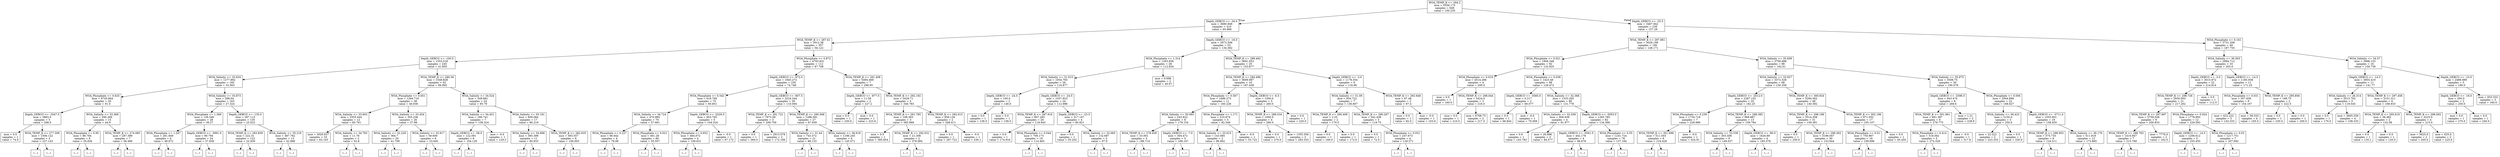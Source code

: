 digraph Tree {
node [shape=box] ;
0 [label="WOA_TEMP_K <= 294.2\nmse = 5556.175\nsamples = 649\nvalue = 100.235"] ;
1 [label="Depth_GEBCO <= -34.0\nmse = 3680.848\nsamples = 410\nvalue = 65.966"] ;
0 -> 1 [labeldistance=2.5, labelangle=45, headlabel="True"] ;
2 [label="WOA_TEMP_K <= 287.61\nmse = 3012.38\nsamples = 357\nvalue = 56.122"] ;
1 -> 2 ;
3 [label="Depth_GEBCO <= -100.5\nmse = 1553.518\nsamples = 245\nvalue = 41.855"] ;
2 -> 3 ;
4 [label="WOA_Salinity <= 33.634\nmse = 1277.892\nsamples = 183\nvalue = 33.563"] ;
3 -> 4 ;
5 [label="WOA_Phosphate <= 0.625\nmse = 6745.664\nsamples = 20\nvalue = 91.5"] ;
4 -> 5 ;
6 [label="Depth_GEBCO <= -2547.5\nmse = 3883.0\nsamples = 5\nvalue = 208.0"] ;
5 -> 6 ;
7 [label="mse = 0.0\nsamples = 1\nvalue = 74.0"] ;
6 -> 7 ;
8 [label="WOA_TEMP_K <= 277.506\nmse = 1506.122\nsamples = 4\nvalue = 227.143"] ;
6 -> 8 ;
9 [label="(...)"] ;
8 -> 9 ;
12 [label="(...)"] ;
8 -> 12 ;
13 [label="WOA_Salinity <= 33.369\nmse = 290.269\nsamples = 15\nvalue = 44.9"] ;
5 -> 13 ;
14 [label="WOA_Phosphate <= 0.95\nmse = 86.784\nsamples = 8\nvalue = 35.836"] ;
13 -> 14 ;
15 [label="(...)"] ;
14 -> 15 ;
16 [label="(...)"] ;
14 -> 16 ;
23 [label="WOA_TEMP_K <= 274.085\nmse = 287.399\nsamples = 7\nvalue = 58.496"] ;
13 -> 23 ;
24 [label="(...)"] ;
23 -> 24 ;
33 [label="(...)"] ;
23 -> 33 ;
36 [label="WOA_Salinity <= 33.873\nmse = 288.64\nsamples = 163\nvalue = 27.324"] ;
4 -> 36 ;
37 [label="WOA_Phosphate <= 1.366\nmse = 126.346\nsamples = 28\nvalue = 39.27"] ;
36 -> 37 ;
38 [label="WOA_Phosphate <= 1.247\nmse = 261.849\nsamples = 4\nvalue = 49.872"] ;
37 -> 38 ;
39 [label="(...)"] ;
38 -> 39 ;
44 [label="(...)"] ;
38 -> 44 ;
45 [label="Depth_GEBCO <= -3991.0\nmse = 90.794\nsamples = 24\nvalue = 37.838"] ;
37 -> 45 ;
46 [label="(...)"] ;
45 -> 46 ;
67 [label="(...)"] ;
45 -> 67 ;
92 [label="Depth_GEBCO <= -135.0\nmse = 287.115\nsamples = 135\nvalue = 25.022"] ;
36 -> 92 ;
93 [label="WOA_TEMP_K <= 283.839\nmse = 222.31\nsamples = 122\nvalue = 22.939"] ;
92 -> 93 ;
94 [label="(...)"] ;
93 -> 94 ;
225 [label="(...)"] ;
93 -> 225 ;
268 [label="WOA_Salinity <= 35.219\nmse = 487.762\nsamples = 13\nvalue = 42.686"] ;
92 -> 268 ;
269 [label="(...)"] ;
268 -> 269 ;
278 [label="(...)"] ;
268 -> 278 ;
289 [label="WOA_TEMP_K <= 280.56\nmse = 1548.828\nsamples = 62\nvalue = 66.992"] ;
3 -> 289 ;
290 [label="WOA_Phosphate <= 0.651\nmse = 1264.716\nsamples = 38\nvalue = 46.936"] ;
289 -> 290 ;
291 [label="WOA_Salinity <= 33.603\nmse = 2355.444\nsamples = 12\nvalue = 60.761"] ;
290 -> 291 ;
292 [label="mse = 3020.637\nsamples = 10\nvalue = 63.103"] ;
291 -> 292 ;
293 [label="WOA_Salinity <= 34.783\nmse = 11.76\nsamples = 2\nvalue = 52.8"] ;
291 -> 293 ;
294 [label="(...)"] ;
293 -> 294 ;
295 [label="(...)"] ;
293 -> 295 ;
296 [label="WOA_Salinity <= 33.454\nmse = 355.236\nsamples = 26\nvalue = 37.99"] ;
290 -> 296 ;
297 [label="WOA_Salinity <= 32.229\nmse = 364.7\nsamples = 20\nvalue = 41.709"] ;
296 -> 297 ;
298 [label="(...)"] ;
297 -> 298 ;
299 [label="(...)"] ;
297 -> 299 ;
308 [label="WOA_Salinity <= 33.917\nmse = 59.609\nsamples = 6\nvalue = 23.645"] ;
296 -> 308 ;
309 [label="(...)"] ;
308 -> 309 ;
314 [label="(...)"] ;
308 -> 314 ;
315 [label="WOA_Salinity <= 34.524\nmse = 549.881\nsamples = 24\nvalue = 95.79"] ;
289 -> 315 ;
316 [label="WOA_Salinity <= 34.451\nmse = 189.741\nsamples = 7\nvalue = 108.324"] ;
315 -> 316 ;
317 [label="Depth_GEBCO <= -58.0\nmse = 122.091\nsamples = 6\nvalue = 104.129"] ;
316 -> 317 ;
318 [label="(...)"] ;
317 -> 318 ;
321 [label="(...)"] ;
317 -> 321 ;
328 [label="mse = -0.0\nsamples = 1\nvalue = 129.3"] ;
316 -> 328 ;
329 [label="WOA_Salinity <= 35.191\nmse = 609.084\nsamples = 17\nvalue = 90.219"] ;
315 -> 329 ;
330 [label="WOA_Salinity <= 34.688\nmse = 385.399\nsamples = 11\nvalue = 80.933"] ;
329 -> 330 ;
331 [label="(...)"] ;
330 -> 331 ;
340 [label="(...)"] ;
330 -> 340 ;
351 [label="WOA_TEMP_K <= 282.635\nmse = 593.557\nsamples = 6\nvalue = 106.005"] ;
329 -> 351 ;
352 [label="(...)"] ;
351 -> 352 ;
353 [label="(...)"] ;
351 -> 353 ;
356 [label="WOA_Phosphate <= 0.872\nmse = 4793.831\nsamples = 112\nvalue = 87.708"] ;
2 -> 356 ;
357 [label="Depth_GEBCO <= -972.0\nmse = 1845.272\nsamples = 105\nvalue = 74.748"] ;
356 -> 357 ;
358 [label="WOA_Phosphate <= 0.542\nmse = 618.769\nsamples = 75\nvalue = 60.851"] ;
357 -> 358 ;
359 [label="WOA_Salinity <= 34.724\nmse = 470.985\nsamples = 70\nvalue = 57.661"] ;
358 -> 359 ;
360 [label="WOA_Phosphate <= 0.227\nmse = 66.642\nsamples = 4\nvalue = 78.98"] ;
359 -> 360 ;
361 [label="(...)"] ;
360 -> 361 ;
366 [label="(...)"] ;
360 -> 366 ;
367 [label="WOA_Phosphate <= 0.021\nmse = 461.28\nsamples = 66\nvalue = 55.507"] ;
359 -> 367 ;
368 [label="(...)"] ;
367 -> 368 ;
369 [label="(...)"] ;
367 -> 369 ;
482 [label="Depth_GEBCO <= -2529.5\nmse = 603.765\nsamples = 5\nvalue = 104.324"] ;
358 -> 482 ;
483 [label="WOA_Phosphate <= 0.652\nmse = 464.672\nsamples = 4\nvalue = 109.631"] ;
482 -> 483 ;
484 [label="(...)"] ;
483 -> 484 ;
487 [label="(...)"] ;
483 -> 487 ;
490 [label="mse = -0.0\nsamples = 1\nvalue = 67.172"] ;
482 -> 490 ;
491 [label="Depth_GEBCO <= -607.5\nmse = 3224.344\nsamples = 30\nvalue = 110.094"] ;
357 -> 491 ;
492 [label="WOA_TEMP_K <= 291.721\nmse = 7973.58\nsamples = 3\nvalue = 209.759"] ;
491 -> 492 ;
493 [label="mse = 0.0\nsamples = 1\nvalue = 360.0"] ;
492 -> 493 ;
494 [label="mse = 2913.078\nsamples = 2\nvalue = 172.198"] ;
492 -> 494 ;
495 [label="WOA_TEMP_K <= 290.568\nmse = 1286.091\nsamples = 27\nvalue = 97.939"] ;
491 -> 495 ;
496 [label="WOA_Salinity <= 31.44\nmse = 743.372\nsamples = 21\nvalue = 88.133"] ;
495 -> 496 ;
497 [label="(...)"] ;
496 -> 497 ;
502 [label="(...)"] ;
496 -> 502 ;
531 [label="WOA_Salinity <= 36.618\nmse = 1186.245\nsamples = 6\nvalue = 145.571"] ;
495 -> 531 ;
532 [label="(...)"] ;
531 -> 532 ;
539 [label="(...)"] ;
531 -> 539 ;
540 [label="WOA_TEMP_K <= 291.408\nmse = 5494.469\nsamples = 7\nvalue = 298.95"] ;
356 -> 540 ;
541 [label="Depth_GEBCO <= -877.0\nmse = 11.56\nsamples = 2\nvalue = 227.2"] ;
540 -> 541 ;
542 [label="mse = 0.0\nsamples = 1\nvalue = 230.6"] ;
541 -> 542 ;
543 [label="mse = 0.0\nsamples = 1\nvalue = 223.8"] ;
541 -> 543 ;
544 [label="WOA_TEMP_K <= 292.192\nmse = 3429.71\nsamples = 5\nvalue = 346.783"] ;
540 -> 544 ;
545 [label="WOA_TEMP_K <= 291.785\nmse = 108.363\nsamples = 3\nvalue = 385.969"] ;
544 -> 545 ;
546 [label="mse = 0.0\nsamples = 1\nvalue = 395.854"] ;
545 -> 546 ;
547 [label="WOA_TEMP_K <= 292.031\nmse = 21.306\nsamples = 2\nvalue = 376.084"] ;
545 -> 547 ;
548 [label="(...)"] ;
547 -> 548 ;
549 [label="(...)"] ;
547 -> 549 ;
550 [label="WOA_TEMP_K <= 292.615\nmse = 859.126\nsamples = 2\nvalue = 268.411"] ;
544 -> 550 ;
551 [label="mse = 0.0\nsamples = 1\nvalue = 297.722"] ;
550 -> 551 ;
552 [label="mse = -0.0\nsamples = 1\nvalue = 239.1"] ;
550 -> 552 ;
553 [label="Depth_GEBCO <= -16.0\nmse = 2972.506\nsamples = 53\nvalue = 134.382"] ;
1 -> 553 ;
554 [label="WOA_Phosphate <= 1.314\nmse = 1293.936\nsamples = 28\nvalue = 112.834"] ;
553 -> 554 ;
555 [label="WOA_Salinity <= 31.015\nmse = 1054.793\nsamples = 26\nvalue = 116.877"] ;
554 -> 555 ;
556 [label="Depth_GEBCO <= -24.5\nmse = 100.0\nsamples = 2\nvalue = 148.0"] ;
555 -> 556 ;
557 [label="mse = 0.0\nsamples = 1\nvalue = 138.0"] ;
556 -> 557 ;
558 [label="mse = 0.0\nsamples = 1\nvalue = 158.0"] ;
556 -> 558 ;
559 [label="Depth_GEBCO <= -24.5\nmse = 1037.923\nsamples = 24\nvalue = 112.986"] ;
555 -> 559 ;
560 [label="WOA_TEMP_K <= 287.916\nmse = 907.283\nsamples = 20\nvalue = 118.943"] ;
559 -> 560 ;
561 [label="mse = 0.0\nsamples = 1\nvalue = 174.916"] ;
560 -> 561 ;
562 [label="WOA_Phosphate <= 0.044\nmse = 709.173\nsamples = 19\nvalue = 114.465"] ;
560 -> 562 ;
563 [label="(...)"] ;
562 -> 563 ;
566 [label="(...)"] ;
562 -> 566 ;
585 [label="Depth_GEBCO <= -23.5\nmse = 517.167\nsamples = 4\nvalue = 80.821"] ;
559 -> 585 ;
586 [label="mse = 0.0\nsamples = 1\nvalue = 55.202"] ;
585 -> 586 ;
587 [label="WOA_Salinity <= 33.065\nmse = 132.687\nsamples = 3\nvalue = 97.9"] ;
585 -> 587 ;
588 [label="(...)"] ;
587 -> 588 ;
589 [label="(...)"] ;
587 -> 589 ;
592 [label="mse = 9.696\nsamples = 2\nvalue = 40.07"] ;
554 -> 592 ;
593 [label="WOA_TEMP_K <= 289.492\nmse = 3691.053\nsamples = 25\nvalue = 153.877"] ;
553 -> 593 ;
594 [label="WOA_TEMP_K <= 284.496\nmse = 3609.987\nsamples = 16\nvalue = 187.438"] ;
593 -> 594 ;
595 [label="WOA_Phosphate <= 0.567\nmse = 1686.373\nsamples = 11\nvalue = 160.228"] ;
594 -> 595 ;
596 [label="WOA_Salinity <= 30.093\nmse = 243.822\nsamples = 8\nvalue = 178.154"] ;
595 -> 596 ;
597 [label="WOA_TEMP_K <= 278.439\nmse = 33.061\nsamples = 3\nvalue = 186.714"] ;
596 -> 597 ;
598 [label="(...)"] ;
597 -> 598 ;
601 [label="(...)"] ;
597 -> 601 ;
602 [label="Depth_GEBCO <= -7.0\nmse = 304.472\nsamples = 5\nvalue = 168.167"] ;
596 -> 602 ;
603 [label="(...)"] ;
602 -> 603 ;
606 [label="(...)"] ;
602 -> 606 ;
609 [label="WOA_Phosphate <= 1.171\nmse = 510.874\nsamples = 3\nvalue = 82.549"] ;
595 -> 609 ;
610 [label="WOA_Salinity <= 33.615\nmse = 143.085\nsamples = 2\nvalue = 96.962"] ;
609 -> 610 ;
611 [label="(...)"] ;
610 -> 611 ;
612 [label="(...)"] ;
610 -> 612 ;
613 [label="mse = -0.0\nsamples = 1\nvalue = 53.722"] ;
609 -> 613 ;
614 [label="Depth_GEBCO <= -6.5\nmse = 1500.0\nsamples = 5\nvalue = 260.0"] ;
594 -> 614 ;
615 [label="WOA_TEMP_K <= 288.534\nmse = 1050.0\nsamples = 4\nvalue = 280.0"] ;
614 -> 615 ;
616 [label="mse = 0.0\nsamples = 1\nvalue = 270.0"] ;
615 -> 616 ;
617 [label="mse = 1355.556\nsamples = 3\nvalue = 283.333"] ;
615 -> 617 ;
618 [label="mse = 0.0\nsamples = 1\nvalue = 220.0"] ;
614 -> 618 ;
619 [label="Depth_GEBCO <= -3.0\nmse = 1178.354\nsamples = 9\nvalue = 116.96"] ;
593 -> 619 ;
620 [label="WOA_Salinity <= 31.09\nmse = 934.722\nsamples = 7\nvalue = 136.667"] ;
619 -> 620 ;
621 [label="WOA_TEMP_K <= 290.409\nmse = 2.25\nsamples = 2\nvalue = 170.5"] ;
620 -> 621 ;
622 [label="mse = 0.0\nsamples = 1\nvalue = 169.0"] ;
621 -> 622 ;
623 [label="mse = 0.0\nsamples = 1\nvalue = 172.0"] ;
621 -> 623 ;
624 [label="WOA_TEMP_K <= 290.267\nmse = 542.438\nsamples = 5\nvalue = 119.75"] ;
620 -> 624 ;
625 [label="mse = 0.0\nsamples = 1\nvalue = 72.0"] ;
624 -> 625 ;
626 [label="WOA_Phosphate <= 0.031\nmse = 247.673\nsamples = 4\nvalue = 126.571"] ;
624 -> 626 ;
627 [label="(...)"] ;
626 -> 627 ;
628 [label="(...)"] ;
626 -> 628 ;
633 [label="WOA_TEMP_K <= 292.648\nmse = 87.48\nsamples = 2\nvalue = 87.4"] ;
619 -> 633 ;
634 [label="mse = 0.0\nsamples = 1\nvalue = 82.0"] ;
633 -> 634 ;
635 [label="mse = -0.0\nsamples = 1\nvalue = 103.6"] ;
633 -> 635 ;
636 [label="Depth_GEBCO <= -25.5\nmse = 3467.942\nsamples = 239\nvalue = 157.29"] ;
0 -> 636 [labeldistance=2.5, labelangle=-45, headlabel="False"] ;
637 [label="WOA_TEMP_K <= 297.981\nmse = 3028.199\nsamples = 190\nvalue = 148.171"] ;
636 -> 637 ;
638 [label="WOA_Phosphate <= 0.021\nmse = 1806.348\nsamples = 92\nvalue = 132.925"] ;
637 -> 638 ;
639 [label="WOA_Phosphate <= 0.019\nmse = 4514.286\nsamples = 4\nvalue = 200.0"] ;
638 -> 639 ;
640 [label="mse = 0.0\nsamples = 1\nvalue = 160.0"] ;
639 -> 640 ;
641 [label="WOA_TEMP_K <= 296.644\nmse = 5424.0\nsamples = 3\nvalue = 216.0"] ;
639 -> 641 ;
642 [label="mse = 0.0\nsamples = 1\nvalue = 210.0"] ;
641 -> 642 ;
643 [label="mse = 6768.75\nsamples = 2\nvalue = 217.5"] ;
641 -> 643 ;
644 [label="WOA_Phosphate <= 0.039\nmse = 1423.48\nsamples = 88\nvalue = 129.472"] ;
638 -> 644 ;
645 [label="Depth_GEBCO <= -3585.0\nmse = 0.217\nsamples = 2\nvalue = 69.077"] ;
644 -> 645 ;
646 [label="mse = 0.0\nsamples = 1\nvalue = 68.844"] ;
645 -> 646 ;
647 [label="mse = -0.0\nsamples = 1\nvalue = 70.009"] ;
645 -> 647 ;
648 [label="WOA_Salinity <= 32.368\nmse = 1333.265\nsamples = 86\nvalue = 131.778"] ;
644 -> 648 ;
649 [label="WOA_Salinity <= 32.038\nmse = 406.939\nsamples = 4\nvalue = 91.977"] ;
648 -> 649 ;
650 [label="mse = 0.0\nsamples = 1\nvalue = 143.783"] ;
649 -> 650 ;
651 [label="mse = 26.896\nsamples = 3\nvalue = 84.577"] ;
649 -> 651 ;
652 [label="Depth_GEBCO <= -5053.0\nmse = 1283.785\nsamples = 82\nvalue = 134.366"] ;
648 -> 652 ;
653 [label="Depth_GEBCO <= -5561.5\nmse = 442.176\nsamples = 4\nvalue = 98.676"] ;
652 -> 653 ;
654 [label="(...)"] ;
653 -> 654 ;
657 [label="(...)"] ;
653 -> 657 ;
660 [label="WOA_Phosphate <= 0.55\nmse = 1241.724\nsamples = 78\nvalue = 137.184"] ;
652 -> 660 ;
661 [label="(...)"] ;
660 -> 661 ;
788 [label="(...)"] ;
660 -> 788 ;
789 [label="WOA_Salinity <= 35.609\nmse = 3756.688\nsamples = 98\nvalue = 162.61"] ;
637 -> 789 ;
790 [label="WOA_Salinity <= 33.927\nmse = 3372.528\nsamples = 68\nvalue = 150.358"] ;
789 -> 790 ;
791 [label="Depth_GEBCO <= -2012.0\nmse = 2287.102\nsamples = 20\nvalue = 182.25"] ;
790 -> 791 ;
792 [label="WOA_Phosphate <= 0.239\nmse = 1734.718\nsamples = 7\nvalue = 229.989"] ;
791 -> 792 ;
793 [label="WOA_TEMP_K <= 301.696\nmse = 511.503\nsamples = 6\nvalue = 216.428"] ;
792 -> 793 ;
794 [label="(...)"] ;
793 -> 794 ;
797 [label="(...)"] ;
793 -> 797 ;
804 [label="mse = -0.0\nsamples = 1\nvalue = 324.91"] ;
792 -> 804 ;
805 [label="WOA_TEMP_K <= 298.385\nmse = 969.887\nsamples = 13\nvalue = 159.784"] ;
791 -> 805 ;
806 [label="WOA_Salinity <= 33.539\nmse = 303.406\nsamples = 9\nvalue = 149.037"] ;
805 -> 806 ;
807 [label="(...)"] ;
806 -> 807 ;
812 [label="(...)"] ;
806 -> 812 ;
819 [label="Depth_GEBCO <= -90.0\nmse = 1626.89\nsamples = 4\nvalue = 185.578"] ;
805 -> 819 ;
820 [label="(...)"] ;
819 -> 820 ;
823 [label="(...)"] ;
819 -> 823 ;
824 [label="WOA_TEMP_K <= 300.924\nmse = 3294.562\nsamples = 48\nvalue = 140.392"] ;
790 -> 824 ;
825 [label="WOA_TEMP_K <= 298.186\nmse = 3514.308\nsamples = 31\nvalue = 159.391"] ;
824 -> 825 ;
826 [label="mse = 0.0\nsamples = 1\nvalue = 250.0"] ;
825 -> 826 ;
827 [label="WOA_TEMP_K <= 299.362\nmse = 3196.047\nsamples = 30\nvalue = 153.844"] ;
825 -> 827 ;
828 [label="(...)"] ;
827 -> 828 ;
849 [label="(...)"] ;
827 -> 849 ;
882 [label="WOA_TEMP_K <= 302.196\nmse = 971.052\nsamples = 17\nvalue = 105.107"] ;
824 -> 882 ;
883 [label="WOA_Phosphate <= 0.01\nmse = 750.967\nsamples = 16\nvalue = 109.696"] ;
882 -> 883 ;
884 [label="(...)"] ;
883 -> 884 ;
885 [label="(...)"] ;
883 -> 885 ;
912 [label="mse = 0.0\nsamples = 1\nvalue = 45.455"] ;
882 -> 912 ;
913 [label="WOA_Salinity <= 35.975\nmse = 3508.75\nsamples = 30\nvalue = 190.578"] ;
789 -> 913 ;
914 [label="Depth_GEBCO <= -2596.5\nmse = 943.474\nsamples = 8\nvalue = 269.6"] ;
913 -> 914 ;
915 [label="WOA_TEMP_K <= 301.961\nmse = 661.387\nsamples = 6\nvalue = 279.775"] ;
914 -> 915 ;
916 [label="WOA_Phosphate <= 0.414\nmse = 518.562\nsamples = 5\nvalue = 274.329"] ;
915 -> 916 ;
917 [label="(...)"] ;
916 -> 917 ;
918 [label="(...)"] ;
916 -> 918 ;
925 [label="mse = -0.0\nsamples = 1\nvalue = 317.9"] ;
915 -> 925 ;
926 [label="mse = 1.21\nsamples = 2\nvalue = 228.9"] ;
914 -> 926 ;
927 [label="WOA_Phosphate <= 0.056\nmse = 2004.899\nsamples = 22\nvalue = 168.627"] ;
913 -> 927 ;
928 [label="WOA_Salinity <= 36.423\nmse = 2150.0\nsamples = 3\nvalue = 250.0"] ;
927 -> 928 ;
929 [label="mse = 22.222\nsamples = 2\nvalue = 223.333"] ;
928 -> 929 ;
930 [label="mse = 0.0\nsamples = 1\nvalue = 330.0"] ;
928 -> 930 ;
931 [label="Depth_GEBCO <= -3711.0\nmse = 1055.601\nsamples = 19\nvalue = 158.455"] ;
927 -> 931 ;
932 [label="WOA_TEMP_K <= 298.955\nmse = 575.733\nsamples = 6\nvalue = 124.511"] ;
931 -> 932 ;
933 [label="(...)"] ;
932 -> 933 ;
938 [label="(...)"] ;
932 -> 938 ;
943 [label="WOA_Salinity <= 36.176\nmse = 511.919\nsamples = 13\nvalue = 173.885"] ;
931 -> 943 ;
944 [label="(...)"] ;
943 -> 944 ;
949 [label="(...)"] ;
943 -> 949 ;
958 [label="WOA_Phosphate <= 0.161\nmse = 3731.208\nsamples = 49\nvalue = 187.755"] ;
636 -> 958 ;
959 [label="WOA_Salinity <= 36.503\nmse = 2894.712\nsamples = 33\nvalue = 203.0"] ;
958 -> 959 ;
960 [label="Depth_GEBCO <= -3.0\nmse = 3015.872\nsamples = 22\nvalue = 214.814"] ;
959 -> 960 ;
961 [label="WOA_TEMP_K <= 298.726\nmse = 2830.003\nsamples = 21\nvalue = 217.262"] ;
960 -> 961 ;
962 [label="WOA_TEMP_K <= 297.997\nmse = 3759.028\nsamples = 9\nvalue = 200.833"] ;
961 -> 962 ;
963 [label="WOA_TEMP_K <= 296.783\nmse = 1410.947\nsamples = 7\nvalue = 215.769"] ;
962 -> 963 ;
964 [label="(...)"] ;
963 -> 964 ;
967 [label="(...)"] ;
963 -> 967 ;
970 [label="mse = 7776.0\nsamples = 2\nvalue = 162.0"] ;
962 -> 970 ;
971 [label="WOA_Phosphate <= 0.024\nmse = 1778.993\nsamples = 12\nvalue = 229.583"] ;
961 -> 971 ;
972 [label="Depth_GEBCO <= -14.5\nmse = 1206.612\nsamples = 5\nvalue = 255.455"] ;
971 -> 972 ;
973 [label="(...)"] ;
972 -> 973 ;
974 [label="(...)"] ;
972 -> 974 ;
975 [label="WOA_Phosphate <= 0.03\nmse = 1217.751\nsamples = 7\nvalue = 207.692"] ;
971 -> 975 ;
976 [label="(...)"] ;
975 -> 976 ;
979 [label="(...)"] ;
975 -> 979 ;
980 [label="mse = 0.0\nsamples = 1\nvalue = 112.0"] ;
960 -> 980 ;
981 [label="Depth_GEBCO <= -14.5\nmse = 1185.938\nsamples = 11\nvalue = 171.25"] ;
959 -> 981 ;
982 [label="WOA_Phosphate <= 0.031\nmse = 357.639\nsamples = 9\nvalue = 154.167"] ;
981 -> 982 ;
983 [label="mse = 422.222\nsamples = 5\nvalue = 143.333"] ;
982 -> 983 ;
984 [label="mse = 58.333\nsamples = 4\nvalue = 165.0"] ;
982 -> 984 ;
985 [label="WOA_TEMP_K <= 295.858\nmse = 168.75\nsamples = 2\nvalue = 222.5"] ;
981 -> 985 ;
986 [label="mse = 0.0\nsamples = 1\nvalue = 230.0"] ;
985 -> 986 ;
987 [label="mse = 0.0\nsamples = 1\nvalue = 200.0"] ;
985 -> 987 ;
988 [label="WOA_Salinity <= 34.57\nmse = 3998.153\nsamples = 16\nvalue = 156.738"] ;
958 -> 988 ;
989 [label="Depth_GEBCO <= -14.5\nmse = 3955.419\nsamples = 11\nvalue = 141.77"] ;
988 -> 989 ;
990 [label="WOA_Salinity <= 26.314\nmse = 3515.702\nsamples = 5\nvalue = 119.545"] ;
989 -> 990 ;
991 [label="mse = 0.0\nsamples = 1\nvalue = 170.0"] ;
990 -> 991 ;
992 [label="mse = 3605.556\nsamples = 4\nvalue = 108.333"] ;
990 -> 992 ;
993 [label="WOA_TEMP_K <= 297.458\nmse = 3151.311\nsamples = 6\nvalue = 168.933"] ;
989 -> 993 ;
994 [label="WOA_TEMP_K <= 295.619\nmse = 36.482\nsamples = 2\nvalue = 132.08"] ;
993 -> 994 ;
995 [label="mse = 0.0\nsamples = 1\nvalue = 135.1"] ;
994 -> 995 ;
996 [label="mse = 0.0\nsamples = 1\nvalue = 120.0"] ;
994 -> 996 ;
997 [label="WOA_TEMP_K <= 298.565\nmse = 3225.0\nsamples = 4\nvalue = 215.0"] ;
993 -> 997 ;
998 [label="mse = 5625.0\nsamples = 2\nvalue = 205.0"] ;
997 -> 998 ;
999 [label="mse = 625.0\nsamples = 2\nvalue = 225.0"] ;
997 -> 999 ;
1000 [label="Depth_GEBCO <= -10.0\nmse = 2488.889\nsamples = 5\nvalue = 190.0"] ;
988 -> 1000 ;
1001 [label="Depth_GEBCO <= -18.0\nmse = 200.0\nsamples = 2\nvalue = 250.0"] ;
1000 -> 1001 ;
1002 [label="mse = 0.0\nsamples = 1\nvalue = 270.0"] ;
1001 -> 1002 ;
1003 [label="mse = 0.0\nsamples = 1\nvalue = 240.0"] ;
1001 -> 1003 ;
1004 [label="mse = 933.333\nsamples = 3\nvalue = 160.0"] ;
1000 -> 1004 ;
}